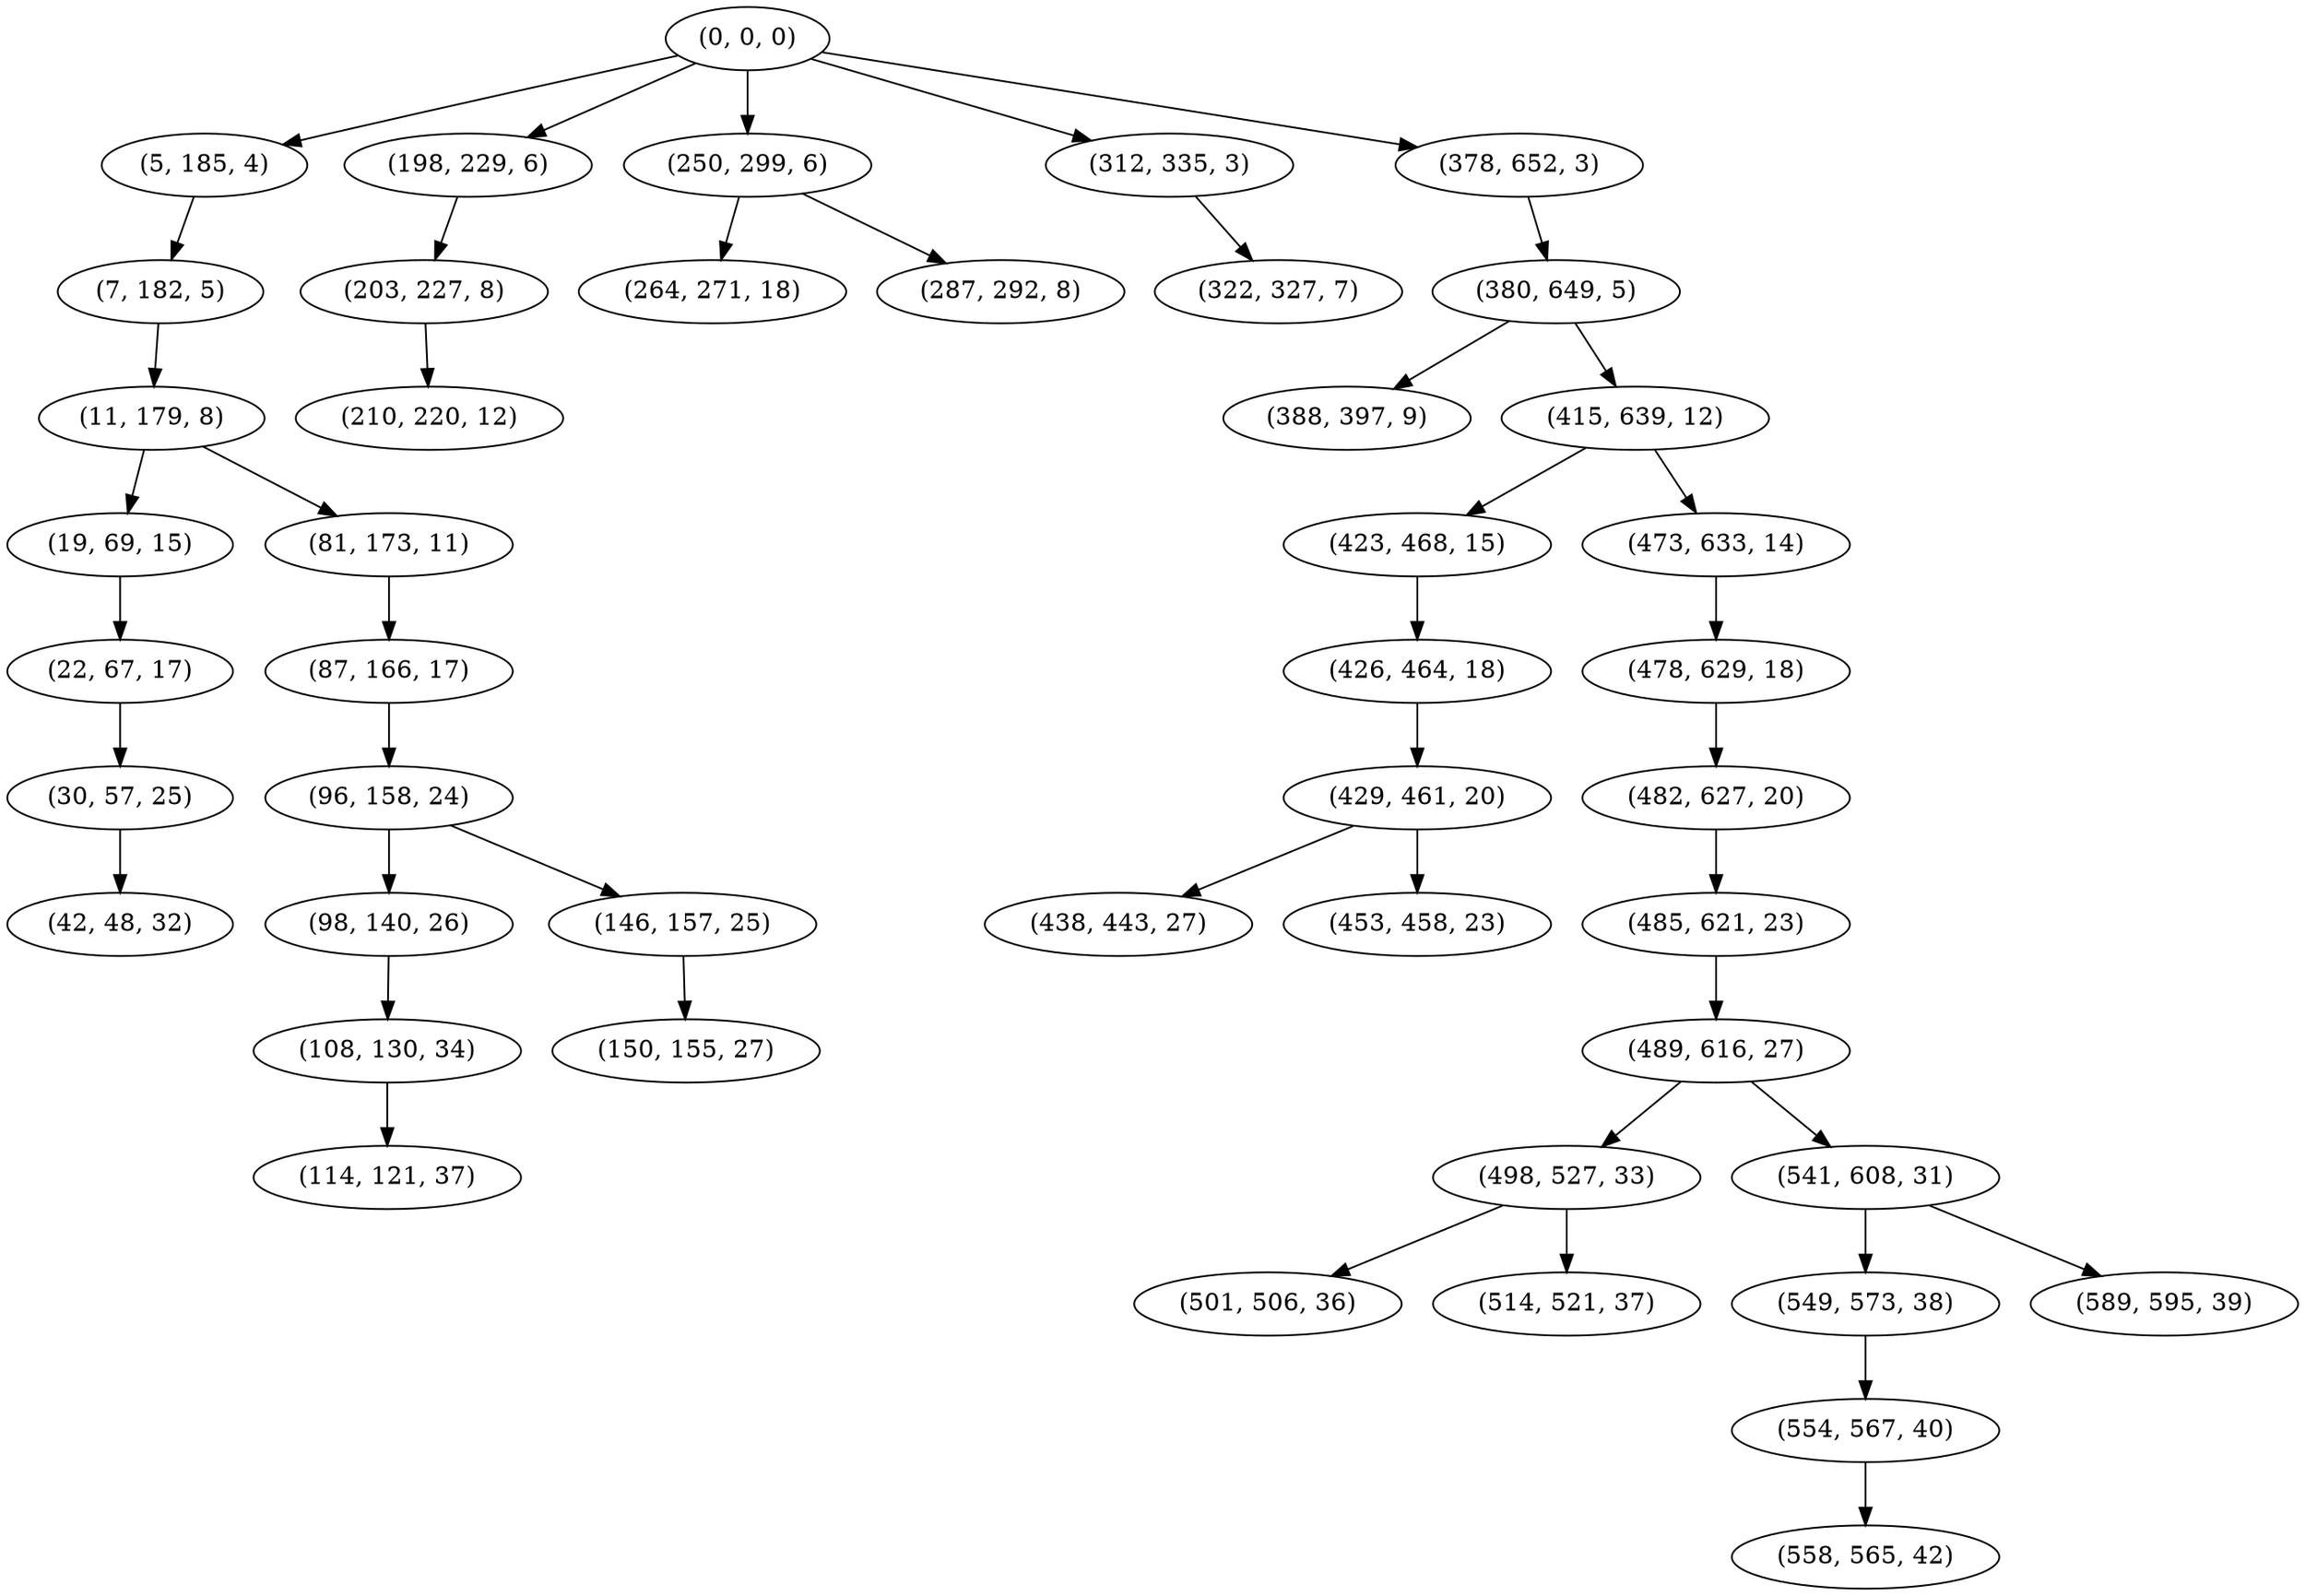 digraph tree {
    "(0, 0, 0)";
    "(5, 185, 4)";
    "(7, 182, 5)";
    "(11, 179, 8)";
    "(19, 69, 15)";
    "(22, 67, 17)";
    "(30, 57, 25)";
    "(42, 48, 32)";
    "(81, 173, 11)";
    "(87, 166, 17)";
    "(96, 158, 24)";
    "(98, 140, 26)";
    "(108, 130, 34)";
    "(114, 121, 37)";
    "(146, 157, 25)";
    "(150, 155, 27)";
    "(198, 229, 6)";
    "(203, 227, 8)";
    "(210, 220, 12)";
    "(250, 299, 6)";
    "(264, 271, 18)";
    "(287, 292, 8)";
    "(312, 335, 3)";
    "(322, 327, 7)";
    "(378, 652, 3)";
    "(380, 649, 5)";
    "(388, 397, 9)";
    "(415, 639, 12)";
    "(423, 468, 15)";
    "(426, 464, 18)";
    "(429, 461, 20)";
    "(438, 443, 27)";
    "(453, 458, 23)";
    "(473, 633, 14)";
    "(478, 629, 18)";
    "(482, 627, 20)";
    "(485, 621, 23)";
    "(489, 616, 27)";
    "(498, 527, 33)";
    "(501, 506, 36)";
    "(514, 521, 37)";
    "(541, 608, 31)";
    "(549, 573, 38)";
    "(554, 567, 40)";
    "(558, 565, 42)";
    "(589, 595, 39)";
    "(0, 0, 0)" -> "(5, 185, 4)";
    "(0, 0, 0)" -> "(198, 229, 6)";
    "(0, 0, 0)" -> "(250, 299, 6)";
    "(0, 0, 0)" -> "(312, 335, 3)";
    "(0, 0, 0)" -> "(378, 652, 3)";
    "(5, 185, 4)" -> "(7, 182, 5)";
    "(7, 182, 5)" -> "(11, 179, 8)";
    "(11, 179, 8)" -> "(19, 69, 15)";
    "(11, 179, 8)" -> "(81, 173, 11)";
    "(19, 69, 15)" -> "(22, 67, 17)";
    "(22, 67, 17)" -> "(30, 57, 25)";
    "(30, 57, 25)" -> "(42, 48, 32)";
    "(81, 173, 11)" -> "(87, 166, 17)";
    "(87, 166, 17)" -> "(96, 158, 24)";
    "(96, 158, 24)" -> "(98, 140, 26)";
    "(96, 158, 24)" -> "(146, 157, 25)";
    "(98, 140, 26)" -> "(108, 130, 34)";
    "(108, 130, 34)" -> "(114, 121, 37)";
    "(146, 157, 25)" -> "(150, 155, 27)";
    "(198, 229, 6)" -> "(203, 227, 8)";
    "(203, 227, 8)" -> "(210, 220, 12)";
    "(250, 299, 6)" -> "(264, 271, 18)";
    "(250, 299, 6)" -> "(287, 292, 8)";
    "(312, 335, 3)" -> "(322, 327, 7)";
    "(378, 652, 3)" -> "(380, 649, 5)";
    "(380, 649, 5)" -> "(388, 397, 9)";
    "(380, 649, 5)" -> "(415, 639, 12)";
    "(415, 639, 12)" -> "(423, 468, 15)";
    "(415, 639, 12)" -> "(473, 633, 14)";
    "(423, 468, 15)" -> "(426, 464, 18)";
    "(426, 464, 18)" -> "(429, 461, 20)";
    "(429, 461, 20)" -> "(438, 443, 27)";
    "(429, 461, 20)" -> "(453, 458, 23)";
    "(473, 633, 14)" -> "(478, 629, 18)";
    "(478, 629, 18)" -> "(482, 627, 20)";
    "(482, 627, 20)" -> "(485, 621, 23)";
    "(485, 621, 23)" -> "(489, 616, 27)";
    "(489, 616, 27)" -> "(498, 527, 33)";
    "(489, 616, 27)" -> "(541, 608, 31)";
    "(498, 527, 33)" -> "(501, 506, 36)";
    "(498, 527, 33)" -> "(514, 521, 37)";
    "(541, 608, 31)" -> "(549, 573, 38)";
    "(541, 608, 31)" -> "(589, 595, 39)";
    "(549, 573, 38)" -> "(554, 567, 40)";
    "(554, 567, 40)" -> "(558, 565, 42)";
}
